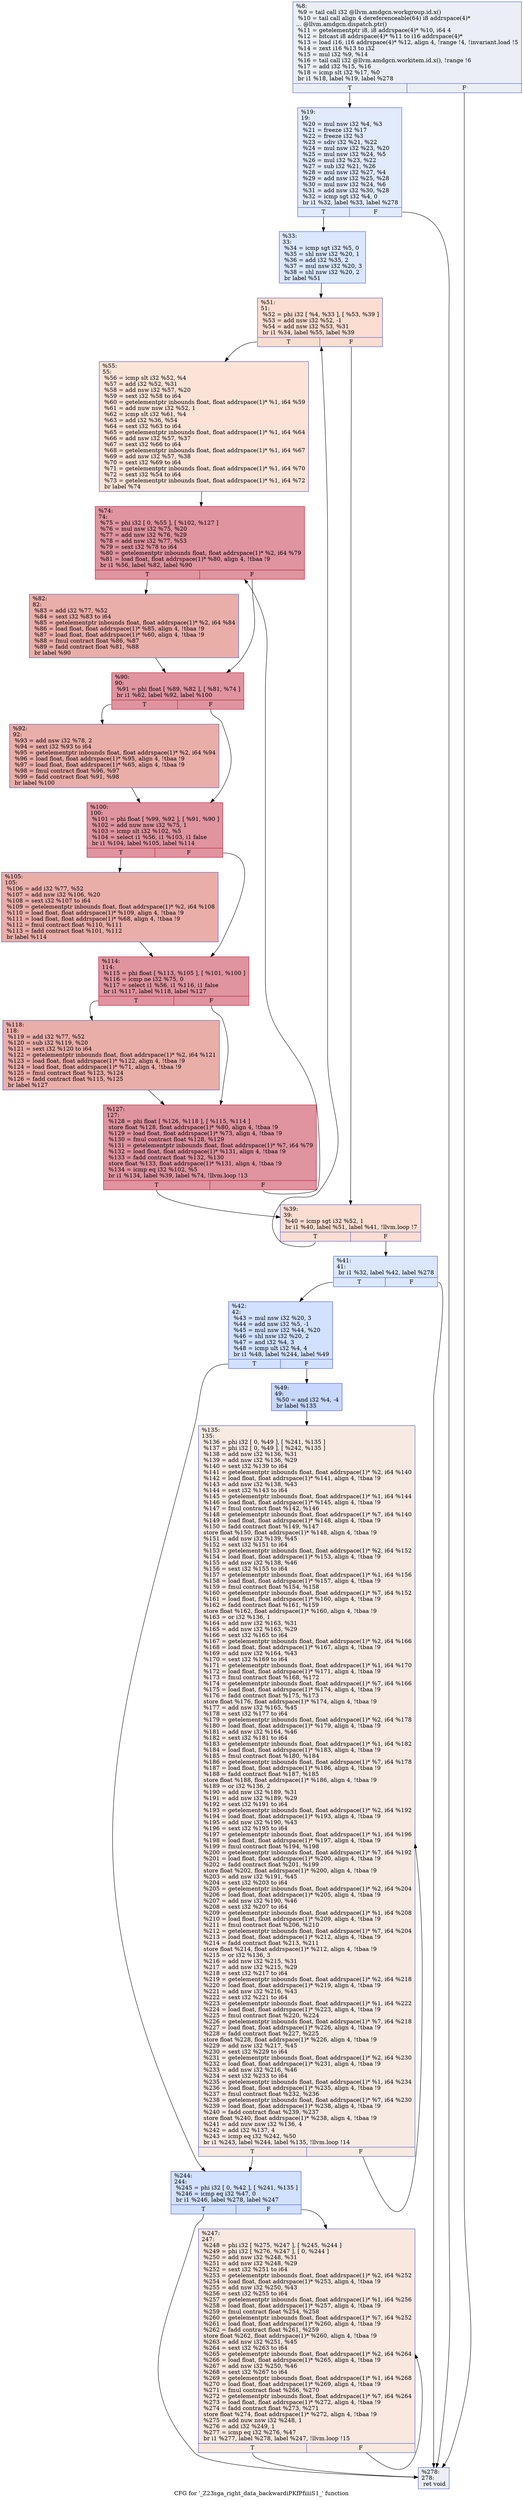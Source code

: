 digraph "CFG for '_Z23sga_right_data_backwardiPKfPfiiiiS1_' function" {
	label="CFG for '_Z23sga_right_data_backwardiPKfPfiiiiS1_' function";

	Node0x499b4d0 [shape=record,color="#3d50c3ff", style=filled, fillcolor="#d1dae970",label="{%8:\l  %9 = tail call i32 @llvm.amdgcn.workgroup.id.x()\l  %10 = tail call align 4 dereferenceable(64) i8 addrspace(4)*\l... @llvm.amdgcn.dispatch.ptr()\l  %11 = getelementptr i8, i8 addrspace(4)* %10, i64 4\l  %12 = bitcast i8 addrspace(4)* %11 to i16 addrspace(4)*\l  %13 = load i16, i16 addrspace(4)* %12, align 4, !range !4, !invariant.load !5\l  %14 = zext i16 %13 to i32\l  %15 = mul i32 %9, %14\l  %16 = tail call i32 @llvm.amdgcn.workitem.id.x(), !range !6\l  %17 = add i32 %15, %16\l  %18 = icmp slt i32 %17, %0\l  br i1 %18, label %19, label %278\l|{<s0>T|<s1>F}}"];
	Node0x499b4d0:s0 -> Node0x499d440;
	Node0x499b4d0:s1 -> Node0x499d4d0;
	Node0x499d440 [shape=record,color="#3d50c3ff", style=filled, fillcolor="#bbd1f870",label="{%19:\l19:                                               \l  %20 = mul nsw i32 %4, %3\l  %21 = freeze i32 %17\l  %22 = freeze i32 %3\l  %23 = sdiv i32 %21, %22\l  %24 = mul nsw i32 %23, %20\l  %25 = mul nsw i32 %24, %5\l  %26 = mul i32 %23, %22\l  %27 = sub i32 %21, %26\l  %28 = mul nsw i32 %27, %4\l  %29 = add nsw i32 %25, %28\l  %30 = mul nsw i32 %24, %6\l  %31 = add nsw i32 %30, %28\l  %32 = icmp sgt i32 %4, 0\l  br i1 %32, label %33, label %278\l|{<s0>T|<s1>F}}"];
	Node0x499d440:s0 -> Node0x499d2a0;
	Node0x499d440:s1 -> Node0x499d4d0;
	Node0x499d2a0 [shape=record,color="#3d50c3ff", style=filled, fillcolor="#abc8fd70",label="{%33:\l33:                                               \l  %34 = icmp sgt i32 %5, 0\l  %35 = shl nsw i32 %20, 1\l  %36 = add i32 %35, 2\l  %37 = mul nsw i32 %20, 3\l  %38 = shl nsw i32 %20, 2\l  br label %51\l}"];
	Node0x499d2a0 -> Node0x499e290;
	Node0x499e350 [shape=record,color="#3d50c3ff", style=filled, fillcolor="#f7b39670",label="{%39:\l39:                                               \l  %40 = icmp sgt i32 %52, 1\l  br i1 %40, label %51, label %41, !llvm.loop !7\l|{<s0>T|<s1>F}}"];
	Node0x499e350:s0 -> Node0x499e290;
	Node0x499e350:s1 -> Node0x499e4a0;
	Node0x499e4a0 [shape=record,color="#3d50c3ff", style=filled, fillcolor="#abc8fd70",label="{%41:\l41:                                               \l  br i1 %32, label %42, label %278\l|{<s0>T|<s1>F}}"];
	Node0x499e4a0:s0 -> Node0x499e750;
	Node0x499e4a0:s1 -> Node0x499d4d0;
	Node0x499e750 [shape=record,color="#3d50c3ff", style=filled, fillcolor="#9abbff70",label="{%42:\l42:                                               \l  %43 = mul nsw i32 %20, 3\l  %44 = add nsw i32 %5, -1\l  %45 = mul nsw i32 %44, %20\l  %46 = shl nsw i32 %20, 2\l  %47 = and i32 %4, 3\l  %48 = icmp ult i32 %4, 4\l  br i1 %48, label %244, label %49\l|{<s0>T|<s1>F}}"];
	Node0x499e750:s0 -> Node0x499ebe0;
	Node0x499e750:s1 -> Node0x499ec30;
	Node0x499ec30 [shape=record,color="#3d50c3ff", style=filled, fillcolor="#81a4fb70",label="{%49:\l49:                                               \l  %50 = and i32 %4, -4\l  br label %135\l}"];
	Node0x499ec30 -> Node0x499ee30;
	Node0x499e290 [shape=record,color="#3d50c3ff", style=filled, fillcolor="#f7b39670",label="{%51:\l51:                                               \l  %52 = phi i32 [ %4, %33 ], [ %53, %39 ]\l  %53 = add nsw i32 %52, -1\l  %54 = add nsw i32 %53, %31\l  br i1 %34, label %55, label %39\l|{<s0>T|<s1>F}}"];
	Node0x499e290:s0 -> Node0x499f0f0;
	Node0x499e290:s1 -> Node0x499e350;
	Node0x499f0f0 [shape=record,color="#3d50c3ff", style=filled, fillcolor="#f6bfa670",label="{%55:\l55:                                               \l  %56 = icmp slt i32 %52, %4\l  %57 = add i32 %52, %31\l  %58 = add nsw i32 %57, %20\l  %59 = sext i32 %58 to i64\l  %60 = getelementptr inbounds float, float addrspace(1)* %1, i64 %59\l  %61 = add nuw nsw i32 %52, 1\l  %62 = icmp slt i32 %61, %4\l  %63 = add i32 %36, %54\l  %64 = sext i32 %63 to i64\l  %65 = getelementptr inbounds float, float addrspace(1)* %1, i64 %64\l  %66 = add nsw i32 %57, %37\l  %67 = sext i32 %66 to i64\l  %68 = getelementptr inbounds float, float addrspace(1)* %1, i64 %67\l  %69 = add nsw i32 %57, %38\l  %70 = sext i32 %69 to i64\l  %71 = getelementptr inbounds float, float addrspace(1)* %1, i64 %70\l  %72 = sext i32 %54 to i64\l  %73 = getelementptr inbounds float, float addrspace(1)* %1, i64 %72\l  br label %74\l}"];
	Node0x499f0f0 -> Node0x499fd90;
	Node0x499fd90 [shape=record,color="#b70d28ff", style=filled, fillcolor="#b70d2870",label="{%74:\l74:                                               \l  %75 = phi i32 [ 0, %55 ], [ %102, %127 ]\l  %76 = mul nsw i32 %75, %20\l  %77 = add nsw i32 %76, %29\l  %78 = add nsw i32 %77, %53\l  %79 = sext i32 %78 to i64\l  %80 = getelementptr inbounds float, float addrspace(1)* %2, i64 %79\l  %81 = load float, float addrspace(1)* %80, align 4, !tbaa !9\l  br i1 %56, label %82, label %90\l|{<s0>T|<s1>F}}"];
	Node0x499fd90:s0 -> Node0x49a03f0;
	Node0x499fd90:s1 -> Node0x49a0480;
	Node0x49a03f0 [shape=record,color="#3d50c3ff", style=filled, fillcolor="#d0473d70",label="{%82:\l82:                                               \l  %83 = add i32 %77, %52\l  %84 = sext i32 %83 to i64\l  %85 = getelementptr inbounds float, float addrspace(1)* %2, i64 %84\l  %86 = load float, float addrspace(1)* %85, align 4, !tbaa !9\l  %87 = load float, float addrspace(1)* %60, align 4, !tbaa !9\l  %88 = fmul contract float %86, %87\l  %89 = fadd contract float %81, %88\l  br label %90\l}"];
	Node0x49a03f0 -> Node0x49a0480;
	Node0x49a0480 [shape=record,color="#b70d28ff", style=filled, fillcolor="#b70d2870",label="{%90:\l90:                                               \l  %91 = phi float [ %89, %82 ], [ %81, %74 ]\l  br i1 %62, label %92, label %100\l|{<s0>T|<s1>F}}"];
	Node0x49a0480:s0 -> Node0x49a1090;
	Node0x49a0480:s1 -> Node0x49a10e0;
	Node0x49a1090 [shape=record,color="#3d50c3ff", style=filled, fillcolor="#d0473d70",label="{%92:\l92:                                               \l  %93 = add nsw i32 %78, 2\l  %94 = sext i32 %93 to i64\l  %95 = getelementptr inbounds float, float addrspace(1)* %2, i64 %94\l  %96 = load float, float addrspace(1)* %95, align 4, !tbaa !9\l  %97 = load float, float addrspace(1)* %65, align 4, !tbaa !9\l  %98 = fmul contract float %96, %97\l  %99 = fadd contract float %91, %98\l  br label %100\l}"];
	Node0x49a1090 -> Node0x49a10e0;
	Node0x49a10e0 [shape=record,color="#b70d28ff", style=filled, fillcolor="#b70d2870",label="{%100:\l100:                                              \l  %101 = phi float [ %99, %92 ], [ %91, %90 ]\l  %102 = add nuw nsw i32 %75, 1\l  %103 = icmp slt i32 %102, %5\l  %104 = select i1 %56, i1 %103, i1 false\l  br i1 %104, label %105, label %114\l|{<s0>T|<s1>F}}"];
	Node0x49a10e0:s0 -> Node0x49a1870;
	Node0x49a10e0:s1 -> Node0x49a18c0;
	Node0x49a1870 [shape=record,color="#3d50c3ff", style=filled, fillcolor="#d0473d70",label="{%105:\l105:                                              \l  %106 = add i32 %77, %52\l  %107 = add nsw i32 %106, %20\l  %108 = sext i32 %107 to i64\l  %109 = getelementptr inbounds float, float addrspace(1)* %2, i64 %108\l  %110 = load float, float addrspace(1)* %109, align 4, !tbaa !9\l  %111 = load float, float addrspace(1)* %68, align 4, !tbaa !9\l  %112 = fmul contract float %110, %111\l  %113 = fadd contract float %101, %112\l  br label %114\l}"];
	Node0x49a1870 -> Node0x49a18c0;
	Node0x49a18c0 [shape=record,color="#b70d28ff", style=filled, fillcolor="#b70d2870",label="{%114:\l114:                                              \l  %115 = phi float [ %113, %105 ], [ %101, %100 ]\l  %116 = icmp ne i32 %75, 0\l  %117 = select i1 %56, i1 %116, i1 false\l  br i1 %117, label %118, label %127\l|{<s0>T|<s1>F}}"];
	Node0x49a18c0:s0 -> Node0x49a2050;
	Node0x49a18c0:s1 -> Node0x499fe50;
	Node0x49a2050 [shape=record,color="#3d50c3ff", style=filled, fillcolor="#d0473d70",label="{%118:\l118:                                              \l  %119 = add i32 %77, %52\l  %120 = sub i32 %119, %20\l  %121 = sext i32 %120 to i64\l  %122 = getelementptr inbounds float, float addrspace(1)* %2, i64 %121\l  %123 = load float, float addrspace(1)* %122, align 4, !tbaa !9\l  %124 = load float, float addrspace(1)* %71, align 4, !tbaa !9\l  %125 = fmul contract float %123, %124\l  %126 = fadd contract float %115, %125\l  br label %127\l}"];
	Node0x49a2050 -> Node0x499fe50;
	Node0x499fe50 [shape=record,color="#b70d28ff", style=filled, fillcolor="#b70d2870",label="{%127:\l127:                                              \l  %128 = phi float [ %126, %118 ], [ %115, %114 ]\l  store float %128, float addrspace(1)* %80, align 4, !tbaa !9\l  %129 = load float, float addrspace(1)* %73, align 4, !tbaa !9\l  %130 = fmul contract float %128, %129\l  %131 = getelementptr inbounds float, float addrspace(1)* %7, i64 %79\l  %132 = load float, float addrspace(1)* %131, align 4, !tbaa !9\l  %133 = fadd contract float %132, %130\l  store float %133, float addrspace(1)* %131, align 4, !tbaa !9\l  %134 = icmp eq i32 %102, %5\l  br i1 %134, label %39, label %74, !llvm.loop !13\l|{<s0>T|<s1>F}}"];
	Node0x499fe50:s0 -> Node0x499e350;
	Node0x499fe50:s1 -> Node0x499fd90;
	Node0x499ee30 [shape=record,color="#3d50c3ff", style=filled, fillcolor="#eed0c070",label="{%135:\l135:                                              \l  %136 = phi i32 [ 0, %49 ], [ %241, %135 ]\l  %137 = phi i32 [ 0, %49 ], [ %242, %135 ]\l  %138 = add nsw i32 %136, %31\l  %139 = add nsw i32 %136, %29\l  %140 = sext i32 %139 to i64\l  %141 = getelementptr inbounds float, float addrspace(1)* %2, i64 %140\l  %142 = load float, float addrspace(1)* %141, align 4, !tbaa !9\l  %143 = add nsw i32 %138, %43\l  %144 = sext i32 %143 to i64\l  %145 = getelementptr inbounds float, float addrspace(1)* %1, i64 %144\l  %146 = load float, float addrspace(1)* %145, align 4, !tbaa !9\l  %147 = fmul contract float %142, %146\l  %148 = getelementptr inbounds float, float addrspace(1)* %7, i64 %140\l  %149 = load float, float addrspace(1)* %148, align 4, !tbaa !9\l  %150 = fadd contract float %149, %147\l  store float %150, float addrspace(1)* %148, align 4, !tbaa !9\l  %151 = add nsw i32 %139, %45\l  %152 = sext i32 %151 to i64\l  %153 = getelementptr inbounds float, float addrspace(1)* %2, i64 %152\l  %154 = load float, float addrspace(1)* %153, align 4, !tbaa !9\l  %155 = add nsw i32 %138, %46\l  %156 = sext i32 %155 to i64\l  %157 = getelementptr inbounds float, float addrspace(1)* %1, i64 %156\l  %158 = load float, float addrspace(1)* %157, align 4, !tbaa !9\l  %159 = fmul contract float %154, %158\l  %160 = getelementptr inbounds float, float addrspace(1)* %7, i64 %152\l  %161 = load float, float addrspace(1)* %160, align 4, !tbaa !9\l  %162 = fadd contract float %161, %159\l  store float %162, float addrspace(1)* %160, align 4, !tbaa !9\l  %163 = or i32 %136, 1\l  %164 = add nsw i32 %163, %31\l  %165 = add nsw i32 %163, %29\l  %166 = sext i32 %165 to i64\l  %167 = getelementptr inbounds float, float addrspace(1)* %2, i64 %166\l  %168 = load float, float addrspace(1)* %167, align 4, !tbaa !9\l  %169 = add nsw i32 %164, %43\l  %170 = sext i32 %169 to i64\l  %171 = getelementptr inbounds float, float addrspace(1)* %1, i64 %170\l  %172 = load float, float addrspace(1)* %171, align 4, !tbaa !9\l  %173 = fmul contract float %168, %172\l  %174 = getelementptr inbounds float, float addrspace(1)* %7, i64 %166\l  %175 = load float, float addrspace(1)* %174, align 4, !tbaa !9\l  %176 = fadd contract float %175, %173\l  store float %176, float addrspace(1)* %174, align 4, !tbaa !9\l  %177 = add nsw i32 %165, %45\l  %178 = sext i32 %177 to i64\l  %179 = getelementptr inbounds float, float addrspace(1)* %2, i64 %178\l  %180 = load float, float addrspace(1)* %179, align 4, !tbaa !9\l  %181 = add nsw i32 %164, %46\l  %182 = sext i32 %181 to i64\l  %183 = getelementptr inbounds float, float addrspace(1)* %1, i64 %182\l  %184 = load float, float addrspace(1)* %183, align 4, !tbaa !9\l  %185 = fmul contract float %180, %184\l  %186 = getelementptr inbounds float, float addrspace(1)* %7, i64 %178\l  %187 = load float, float addrspace(1)* %186, align 4, !tbaa !9\l  %188 = fadd contract float %187, %185\l  store float %188, float addrspace(1)* %186, align 4, !tbaa !9\l  %189 = or i32 %136, 2\l  %190 = add nsw i32 %189, %31\l  %191 = add nsw i32 %189, %29\l  %192 = sext i32 %191 to i64\l  %193 = getelementptr inbounds float, float addrspace(1)* %2, i64 %192\l  %194 = load float, float addrspace(1)* %193, align 4, !tbaa !9\l  %195 = add nsw i32 %190, %43\l  %196 = sext i32 %195 to i64\l  %197 = getelementptr inbounds float, float addrspace(1)* %1, i64 %196\l  %198 = load float, float addrspace(1)* %197, align 4, !tbaa !9\l  %199 = fmul contract float %194, %198\l  %200 = getelementptr inbounds float, float addrspace(1)* %7, i64 %192\l  %201 = load float, float addrspace(1)* %200, align 4, !tbaa !9\l  %202 = fadd contract float %201, %199\l  store float %202, float addrspace(1)* %200, align 4, !tbaa !9\l  %203 = add nsw i32 %191, %45\l  %204 = sext i32 %203 to i64\l  %205 = getelementptr inbounds float, float addrspace(1)* %2, i64 %204\l  %206 = load float, float addrspace(1)* %205, align 4, !tbaa !9\l  %207 = add nsw i32 %190, %46\l  %208 = sext i32 %207 to i64\l  %209 = getelementptr inbounds float, float addrspace(1)* %1, i64 %208\l  %210 = load float, float addrspace(1)* %209, align 4, !tbaa !9\l  %211 = fmul contract float %206, %210\l  %212 = getelementptr inbounds float, float addrspace(1)* %7, i64 %204\l  %213 = load float, float addrspace(1)* %212, align 4, !tbaa !9\l  %214 = fadd contract float %213, %211\l  store float %214, float addrspace(1)* %212, align 4, !tbaa !9\l  %215 = or i32 %136, 3\l  %216 = add nsw i32 %215, %31\l  %217 = add nsw i32 %215, %29\l  %218 = sext i32 %217 to i64\l  %219 = getelementptr inbounds float, float addrspace(1)* %2, i64 %218\l  %220 = load float, float addrspace(1)* %219, align 4, !tbaa !9\l  %221 = add nsw i32 %216, %43\l  %222 = sext i32 %221 to i64\l  %223 = getelementptr inbounds float, float addrspace(1)* %1, i64 %222\l  %224 = load float, float addrspace(1)* %223, align 4, !tbaa !9\l  %225 = fmul contract float %220, %224\l  %226 = getelementptr inbounds float, float addrspace(1)* %7, i64 %218\l  %227 = load float, float addrspace(1)* %226, align 4, !tbaa !9\l  %228 = fadd contract float %227, %225\l  store float %228, float addrspace(1)* %226, align 4, !tbaa !9\l  %229 = add nsw i32 %217, %45\l  %230 = sext i32 %229 to i64\l  %231 = getelementptr inbounds float, float addrspace(1)* %2, i64 %230\l  %232 = load float, float addrspace(1)* %231, align 4, !tbaa !9\l  %233 = add nsw i32 %216, %46\l  %234 = sext i32 %233 to i64\l  %235 = getelementptr inbounds float, float addrspace(1)* %1, i64 %234\l  %236 = load float, float addrspace(1)* %235, align 4, !tbaa !9\l  %237 = fmul contract float %232, %236\l  %238 = getelementptr inbounds float, float addrspace(1)* %7, i64 %230\l  %239 = load float, float addrspace(1)* %238, align 4, !tbaa !9\l  %240 = fadd contract float %239, %237\l  store float %240, float addrspace(1)* %238, align 4, !tbaa !9\l  %241 = add nuw nsw i32 %136, 4\l  %242 = add i32 %137, 4\l  %243 = icmp eq i32 %242, %50\l  br i1 %243, label %244, label %135, !llvm.loop !14\l|{<s0>T|<s1>F}}"];
	Node0x499ee30:s0 -> Node0x499ebe0;
	Node0x499ee30:s1 -> Node0x499ee30;
	Node0x499ebe0 [shape=record,color="#3d50c3ff", style=filled, fillcolor="#9abbff70",label="{%244:\l244:                                              \l  %245 = phi i32 [ 0, %42 ], [ %241, %135 ]\l  %246 = icmp eq i32 %47, 0\l  br i1 %246, label %278, label %247\l|{<s0>T|<s1>F}}"];
	Node0x499ebe0:s0 -> Node0x499d4d0;
	Node0x499ebe0:s1 -> Node0x49a0d10;
	Node0x49a0d10 [shape=record,color="#3d50c3ff", style=filled, fillcolor="#f1ccb870",label="{%247:\l247:                                              \l  %248 = phi i32 [ %275, %247 ], [ %245, %244 ]\l  %249 = phi i32 [ %276, %247 ], [ 0, %244 ]\l  %250 = add nsw i32 %248, %31\l  %251 = add nsw i32 %248, %29\l  %252 = sext i32 %251 to i64\l  %253 = getelementptr inbounds float, float addrspace(1)* %2, i64 %252\l  %254 = load float, float addrspace(1)* %253, align 4, !tbaa !9\l  %255 = add nsw i32 %250, %43\l  %256 = sext i32 %255 to i64\l  %257 = getelementptr inbounds float, float addrspace(1)* %1, i64 %256\l  %258 = load float, float addrspace(1)* %257, align 4, !tbaa !9\l  %259 = fmul contract float %254, %258\l  %260 = getelementptr inbounds float, float addrspace(1)* %7, i64 %252\l  %261 = load float, float addrspace(1)* %260, align 4, !tbaa !9\l  %262 = fadd contract float %261, %259\l  store float %262, float addrspace(1)* %260, align 4, !tbaa !9\l  %263 = add nsw i32 %251, %45\l  %264 = sext i32 %263 to i64\l  %265 = getelementptr inbounds float, float addrspace(1)* %2, i64 %264\l  %266 = load float, float addrspace(1)* %265, align 4, !tbaa !9\l  %267 = add nsw i32 %250, %46\l  %268 = sext i32 %267 to i64\l  %269 = getelementptr inbounds float, float addrspace(1)* %1, i64 %268\l  %270 = load float, float addrspace(1)* %269, align 4, !tbaa !9\l  %271 = fmul contract float %266, %270\l  %272 = getelementptr inbounds float, float addrspace(1)* %7, i64 %264\l  %273 = load float, float addrspace(1)* %272, align 4, !tbaa !9\l  %274 = fadd contract float %273, %271\l  store float %274, float addrspace(1)* %272, align 4, !tbaa !9\l  %275 = add nuw nsw i32 %248, 1\l  %276 = add i32 %249, 1\l  %277 = icmp eq i32 %276, %47\l  br i1 %277, label %278, label %247, !llvm.loop !15\l|{<s0>T|<s1>F}}"];
	Node0x49a0d10:s0 -> Node0x499d4d0;
	Node0x49a0d10:s1 -> Node0x49a0d10;
	Node0x499d4d0 [shape=record,color="#3d50c3ff", style=filled, fillcolor="#d1dae970",label="{%278:\l278:                                              \l  ret void\l}"];
}
